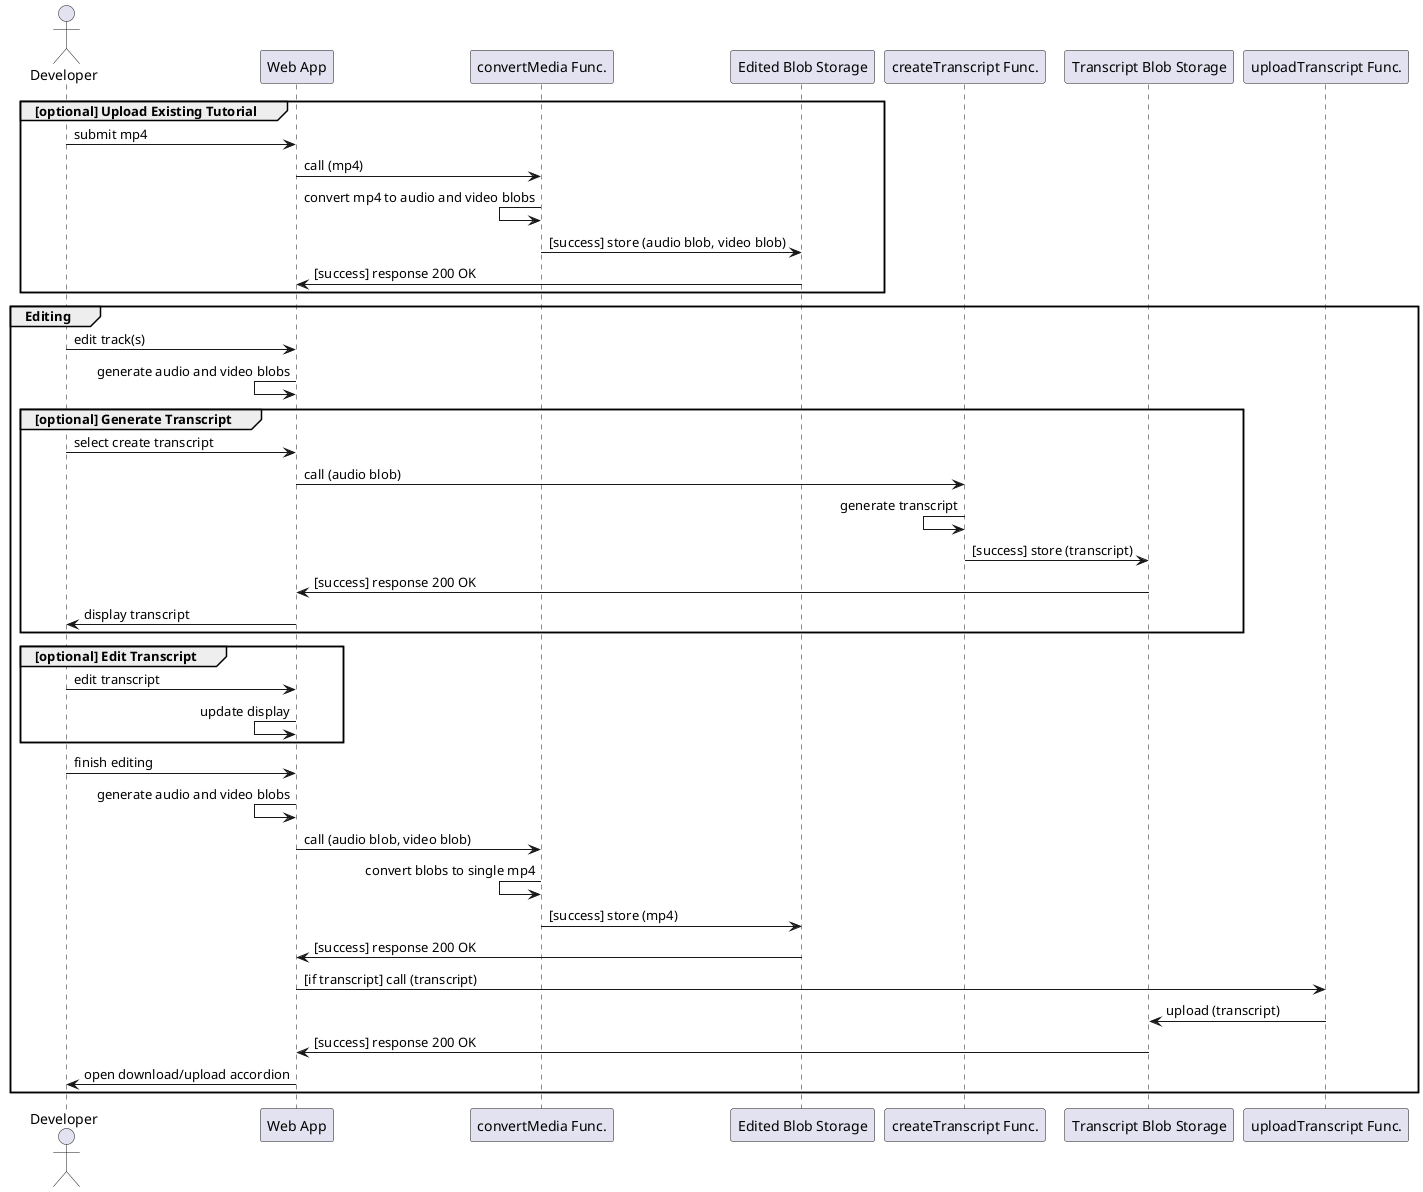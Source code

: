@startuml editing

Actor Developer

group [optional] Upload Existing Tutorial
Developer -> "Web App": submit mp4
"Web App" -> "convertMedia Func.": call (mp4)
"convertMedia Func." <- "convertMedia Func.": convert mp4 to audio and video blobs
"Edited Blob Storage" <- "convertMedia Func.": [success] store (audio blob, video blob)
"Web App" <- "Edited Blob Storage": [success] response 200 OK
end

group Editing
Developer -> "Web App": edit track(s)
"Web App" <- "Web App": generate audio and video blobs

group [optional] Generate Transcript
Developer -> "Web App": select create transcript
"Web App" -> "createTranscript Func.": call (audio blob)
"createTranscript Func." <- "createTranscript Func.": generate transcript
"Transcript Blob Storage" <- "createTranscript Func.": [success] store (transcript)
"Web App" <- "Transcript Blob Storage": [success] response 200 OK
Developer <- "Web App": display transcript
end

group [optional] Edit Transcript
Developer -> "Web App": edit transcript
"Web App" <- "Web App": update display
end

Developer -> "Web App": finish editing
"Web App" <- "Web App": generate audio and video blobs

"Web App" -> "convertMedia Func.": call (audio blob, video blob)
"convertMedia Func." <- "convertMedia Func.": convert blobs to single mp4
"Edited Blob Storage" <- "convertMedia Func.": [success] store (mp4)
"Web App" <- "Edited Blob Storage": [success] response 200 OK

"Web App" -> "uploadTranscript Func.": [if transcript] call (transcript)
"uploadTranscript Func." -> "Transcript Blob Storage": upload (transcript)
"Web App" <- "Transcript Blob Storage": [success] response 200 OK
Developer <- "Web App": open download/upload accordion
end

@enduml